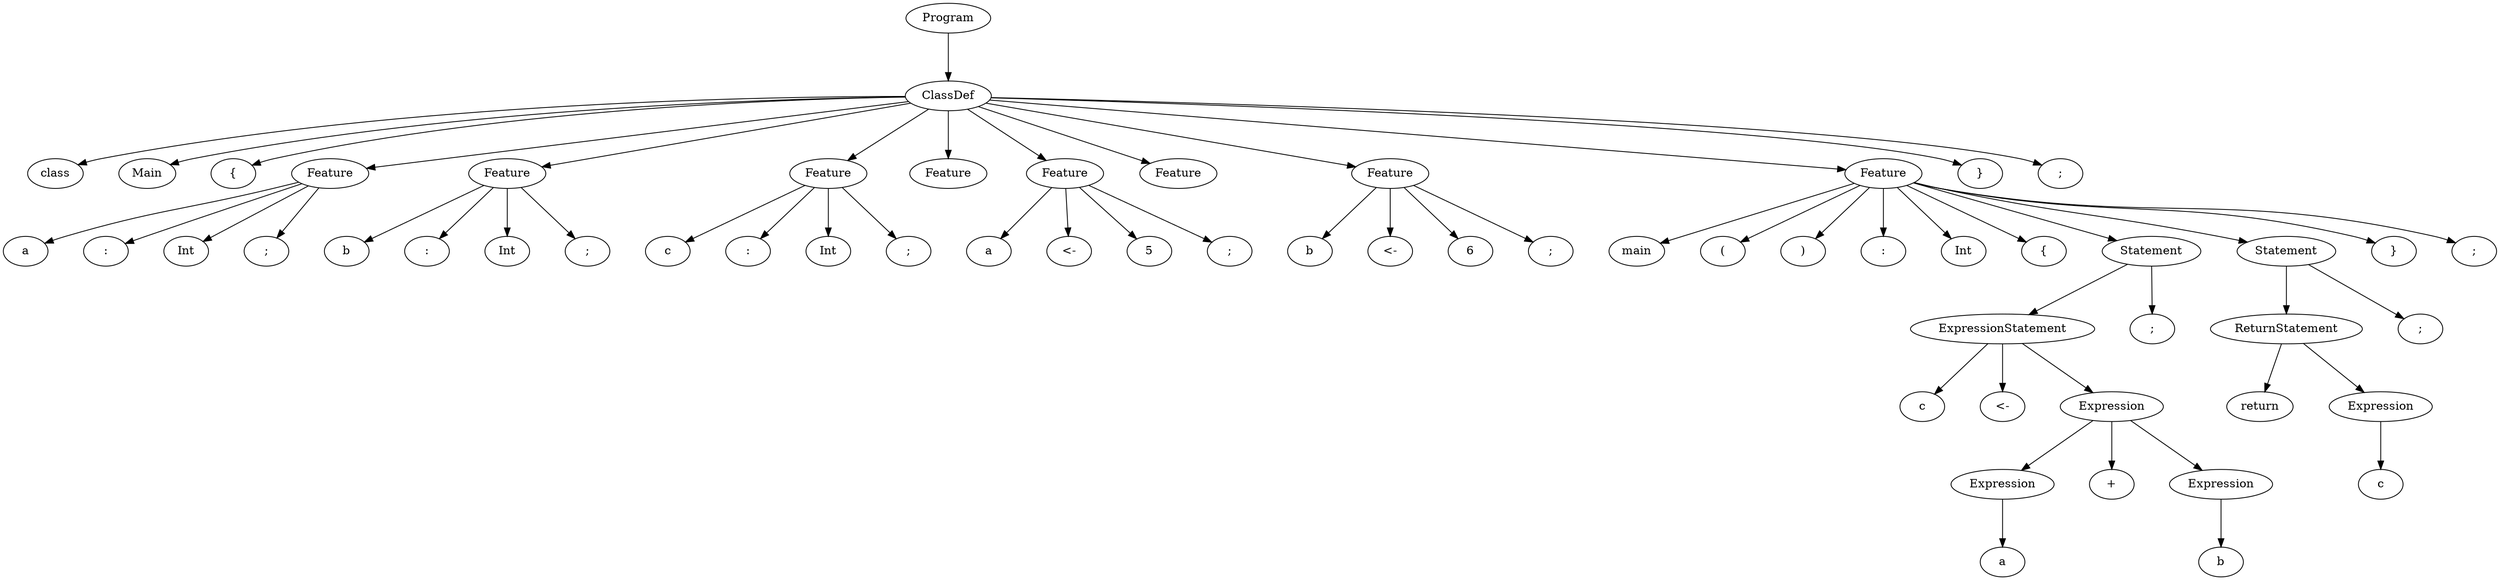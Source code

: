 digraph tree {
rankdir=TB;
nodesep=0.6;
ranksep=0.8;
    "Program_2391033135952" [label="Program"];
    "ClassDef_2391033136064" [label="ClassDef"];
    "class_2391033145600" [label="class"];
    "Main_2391033166016" [label="Main"];
    "{_2391033164480" [label="{"];
    "Feature_2391033137072" [label="Feature"];
    "a_2391033167488" [label="a"];
    ":_2391033165184" [label=":"];
    "Int_2391033166208" [label="Int"];
    ";_2391033167040" [label=";"];
    "Feature_2391033136176" [label="Feature"];
    "b_2391033167616" [label="b"];
    ":_2391033164544" [label=":"];
    "Int_2391033165440" [label="Int"];
    ";_2391033167360" [label=";"];
    "Feature_2391033136512" [label="Feature"];
    "c_2391033166336" [label="c"];
    ":_2391033163904" [label=":"];
    "Int_2391033164352" [label="Int"];
    ";_2391033165824" [label=";"];
    "Feature_2391033136288" [label="Feature"];
    "Feature_2391033136736" [label="Feature"];
    "a_2391033169856" [label="a"];
    "<-_2391033168512" [label="<-"];
    "5_2391033168768" [label="5"];
    ";_2391033170112" [label=";"];
    "Feature_2391033136400" [label="Feature"];
    "Feature_2391033136960" [label="Feature"];
    "b_2391033169664" [label="b"];
    "<-_2391033168320" [label="<-"];
    "6_2391033168576" [label="6"];
    ";_2391033168896" [label=";"];
    "Feature_2391033136848" [label="Feature"];
    "main_2391033170240" [label="main"];
    "(_2391033169152" [label="("];
    ")_2391033169472" [label=")"];
    ":_2391033169728" [label=":"];
    "Int_2391033168000" [label="Int"];
    "{_2391033168640" [label="{"];
    "Statement_2391033136624" [label="Statement"];
    "ExpressionStatement_2391033137184" [label="ExpressionStatement"];
    "c_2391033169984" [label="c"];
    "<-_2391033170432" [label="<-"];
    "Expression_2391033137408" [label="Expression"];
    "Expression_2391033137296" [label="Expression"];
    "a_2391033168960" [label="a"];
    "+_2391033169536" [label="+"];
    "Expression_2391033137520" [label="Expression"];
    "b_2391033169792" [label="b"];
    ";_2391033168704" [label=";"];
    "Statement_2391033137632" [label="Statement"];
    "ReturnStatement_2391033137744" [label="ReturnStatement"];
    "return_2391033170048" [label="return"];
    "Expression_2391033137856" [label="Expression"];
    "c_2391033170560" [label="c"];
    ";_2391033170304" [label=";"];
    "}_2391033170368" [label="}"];
    ";_2391033168384" [label=";"];
    "}_2391033170624" [label="}"];
    ";_2391033170496" [label=";"];
    "Program_2391033135952" -> "ClassDef_2391033136064";
    "ClassDef_2391033136064" -> "class_2391033145600";
    "ClassDef_2391033136064" -> "Main_2391033166016";
    "ClassDef_2391033136064" -> "{_2391033164480";
    "ClassDef_2391033136064" -> "Feature_2391033137072";
    "ClassDef_2391033136064" -> "Feature_2391033136176";
    "ClassDef_2391033136064" -> "Feature_2391033136512";
    "ClassDef_2391033136064" -> "Feature_2391033136288";
    "ClassDef_2391033136064" -> "Feature_2391033136736";
    "ClassDef_2391033136064" -> "Feature_2391033136400";
    "ClassDef_2391033136064" -> "Feature_2391033136960";
    "ClassDef_2391033136064" -> "Feature_2391033136848";
    "ClassDef_2391033136064" -> "}_2391033170624";
    "ClassDef_2391033136064" -> ";_2391033170496";
    "Feature_2391033137072" -> "a_2391033167488";
    "Feature_2391033137072" -> ":_2391033165184";
    "Feature_2391033137072" -> "Int_2391033166208";
    "Feature_2391033137072" -> ";_2391033167040";
    "Feature_2391033136176" -> "b_2391033167616";
    "Feature_2391033136176" -> ":_2391033164544";
    "Feature_2391033136176" -> "Int_2391033165440";
    "Feature_2391033136176" -> ";_2391033167360";
    "Feature_2391033136512" -> "c_2391033166336";
    "Feature_2391033136512" -> ":_2391033163904";
    "Feature_2391033136512" -> "Int_2391033164352";
    "Feature_2391033136512" -> ";_2391033165824";
    "Feature_2391033136736" -> "a_2391033169856";
    "Feature_2391033136736" -> "<-_2391033168512";
    "Feature_2391033136736" -> "5_2391033168768";
    "Feature_2391033136736" -> ";_2391033170112";
    "Feature_2391033136960" -> "b_2391033169664";
    "Feature_2391033136960" -> "<-_2391033168320";
    "Feature_2391033136960" -> "6_2391033168576";
    "Feature_2391033136960" -> ";_2391033168896";
    "Feature_2391033136848" -> "main_2391033170240";
    "Feature_2391033136848" -> "(_2391033169152";
    "Feature_2391033136848" -> ")_2391033169472";
    "Feature_2391033136848" -> ":_2391033169728";
    "Feature_2391033136848" -> "Int_2391033168000";
    "Feature_2391033136848" -> "{_2391033168640";
    "Feature_2391033136848" -> "Statement_2391033136624";
    "Feature_2391033136848" -> "Statement_2391033137632";
    "Feature_2391033136848" -> "}_2391033170368";
    "Feature_2391033136848" -> ";_2391033168384";
    "Statement_2391033136624" -> "ExpressionStatement_2391033137184";
    "Statement_2391033136624" -> ";_2391033168704";
    "ExpressionStatement_2391033137184" -> "c_2391033169984";
    "ExpressionStatement_2391033137184" -> "<-_2391033170432";
    "ExpressionStatement_2391033137184" -> "Expression_2391033137408";
    "Expression_2391033137408" -> "Expression_2391033137296";
    "Expression_2391033137408" -> "+_2391033169536";
    "Expression_2391033137408" -> "Expression_2391033137520";
    "Expression_2391033137296" -> "a_2391033168960";
    "Expression_2391033137520" -> "b_2391033169792";
    "Statement_2391033137632" -> "ReturnStatement_2391033137744";
    "Statement_2391033137632" -> ";_2391033170304";
    "ReturnStatement_2391033137744" -> "return_2391033170048";
    "ReturnStatement_2391033137744" -> "Expression_2391033137856";
    "Expression_2391033137856" -> "c_2391033170560";
}

